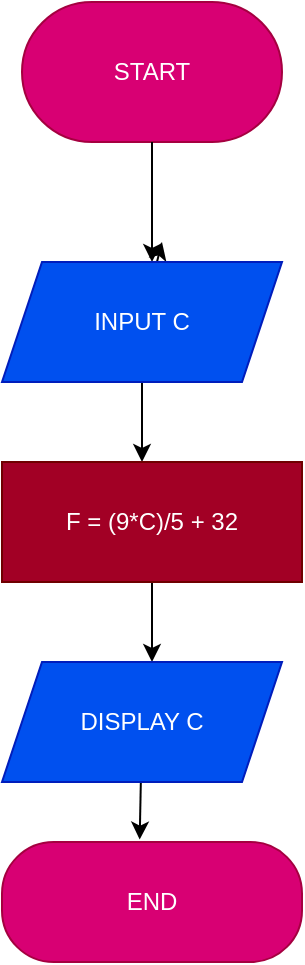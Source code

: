 <mxfile>
    <diagram id="hbTRcXw1EaYuDVnTWsWw" name="Page-1">
        <mxGraphModel dx="1002" dy="576" grid="1" gridSize="10" guides="1" tooltips="1" connect="1" arrows="1" fold="1" page="1" pageScale="1" pageWidth="850" pageHeight="1100" math="0" shadow="0">
            <root>
                <mxCell id="0"/>
                <mxCell id="1" parent="0"/>
                <mxCell id="3" value="START" style="rounded=1;whiteSpace=wrap;html=1;arcSize=50;fillColor=#d80073;fontColor=#ffffff;strokeColor=#A50040;" vertex="1" parent="1">
                    <mxGeometry x="380" y="90" width="130" height="70" as="geometry"/>
                </mxCell>
                <mxCell id="4" value="" style="endArrow=classic;html=1;exitX=0.5;exitY=1;exitDx=0;exitDy=0;" edge="1" parent="1" source="3">
                    <mxGeometry width="50" height="50" relative="1" as="geometry">
                        <mxPoint x="410" y="300" as="sourcePoint"/>
                        <mxPoint x="445" y="220" as="targetPoint"/>
                    </mxGeometry>
                </mxCell>
                <mxCell id="7" style="edgeStyle=none;html=1;" edge="1" parent="1" source="5">
                    <mxGeometry relative="1" as="geometry">
                        <mxPoint x="450" y="210" as="targetPoint"/>
                    </mxGeometry>
                </mxCell>
                <mxCell id="9" style="edgeStyle=none;html=1;exitX=0.5;exitY=1;exitDx=0;exitDy=0;" edge="1" parent="1" source="5">
                    <mxGeometry relative="1" as="geometry">
                        <mxPoint x="440" y="320" as="targetPoint"/>
                    </mxGeometry>
                </mxCell>
                <mxCell id="5" value="INPUT C" style="shape=parallelogram;perimeter=parallelogramPerimeter;whiteSpace=wrap;html=1;fixedSize=1;fillColor=#0050ef;fontColor=#ffffff;strokeColor=#001DBC;" vertex="1" parent="1">
                    <mxGeometry x="370" y="220" width="140" height="60" as="geometry"/>
                </mxCell>
                <mxCell id="12" style="edgeStyle=none;html=1;" edge="1" parent="1" source="11">
                    <mxGeometry relative="1" as="geometry">
                        <mxPoint x="445" y="420" as="targetPoint"/>
                    </mxGeometry>
                </mxCell>
                <mxCell id="11" value="F = (9*C)/5 + 32" style="rounded=0;whiteSpace=wrap;html=1;fillColor=#a20025;fontColor=#ffffff;strokeColor=#6F0000;" vertex="1" parent="1">
                    <mxGeometry x="370" y="320" width="150" height="60" as="geometry"/>
                </mxCell>
                <mxCell id="14" style="edgeStyle=none;html=1;" edge="1" parent="1" source="13">
                    <mxGeometry relative="1" as="geometry">
                        <mxPoint x="445" y="510" as="targetPoint"/>
                    </mxGeometry>
                </mxCell>
                <mxCell id="13" value="END" style="rounded=1;whiteSpace=wrap;html=1;arcSize=43;fillColor=#d80073;fontColor=#ffffff;strokeColor=#A50040;" vertex="1" parent="1">
                    <mxGeometry x="370" y="510" width="150" height="60" as="geometry"/>
                </mxCell>
                <mxCell id="16" style="edgeStyle=none;html=1;entryX=0.459;entryY=-0.02;entryDx=0;entryDy=0;entryPerimeter=0;" edge="1" parent="1" source="15" target="13">
                    <mxGeometry relative="1" as="geometry"/>
                </mxCell>
                <mxCell id="15" value="DISPLAY C" style="shape=parallelogram;perimeter=parallelogramPerimeter;whiteSpace=wrap;html=1;fixedSize=1;fillColor=#0050ef;fontColor=#ffffff;strokeColor=#001DBC;" vertex="1" parent="1">
                    <mxGeometry x="370" y="420" width="140" height="60" as="geometry"/>
                </mxCell>
            </root>
        </mxGraphModel>
    </diagram>
</mxfile>